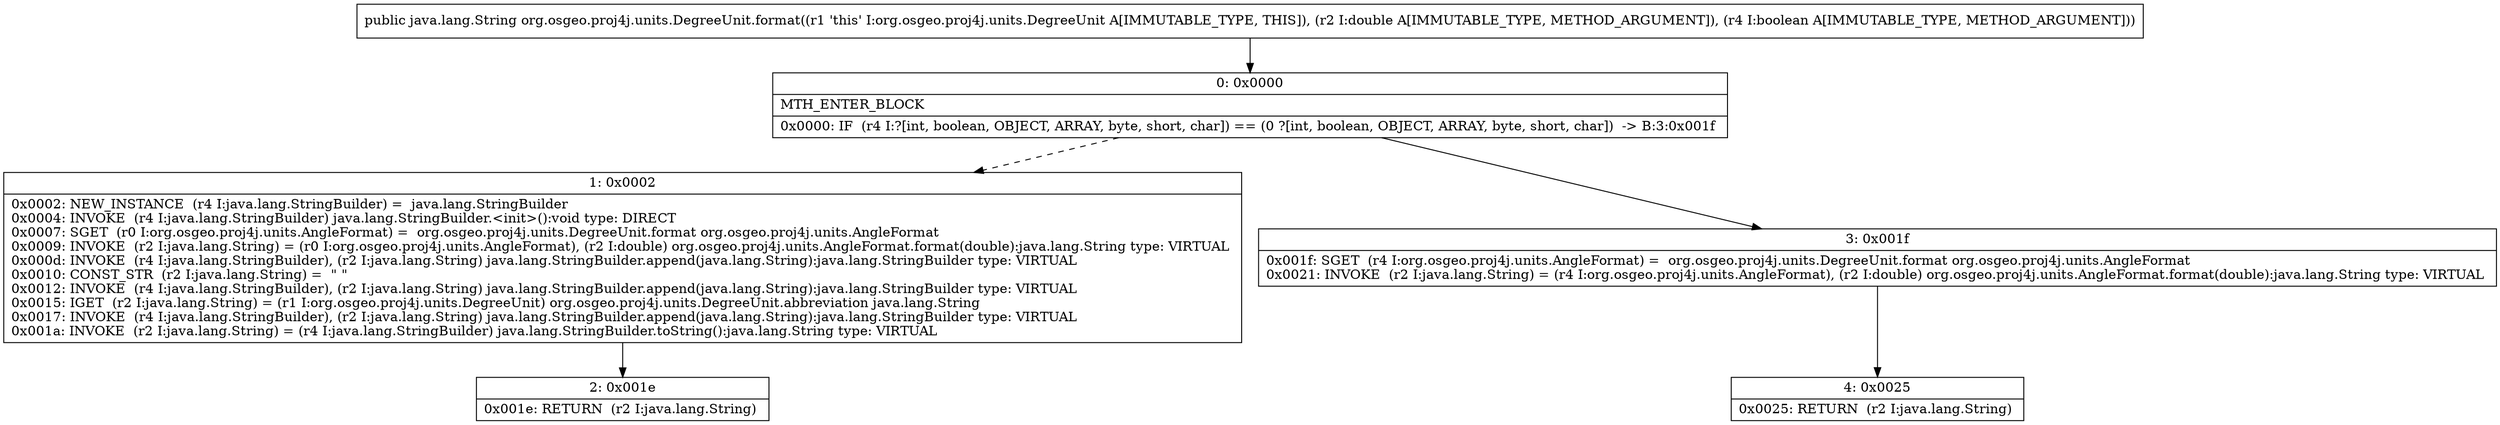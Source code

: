 digraph "CFG fororg.osgeo.proj4j.units.DegreeUnit.format(DZ)Ljava\/lang\/String;" {
Node_0 [shape=record,label="{0\:\ 0x0000|MTH_ENTER_BLOCK\l|0x0000: IF  (r4 I:?[int, boolean, OBJECT, ARRAY, byte, short, char]) == (0 ?[int, boolean, OBJECT, ARRAY, byte, short, char])  \-\> B:3:0x001f \l}"];
Node_1 [shape=record,label="{1\:\ 0x0002|0x0002: NEW_INSTANCE  (r4 I:java.lang.StringBuilder) =  java.lang.StringBuilder \l0x0004: INVOKE  (r4 I:java.lang.StringBuilder) java.lang.StringBuilder.\<init\>():void type: DIRECT \l0x0007: SGET  (r0 I:org.osgeo.proj4j.units.AngleFormat) =  org.osgeo.proj4j.units.DegreeUnit.format org.osgeo.proj4j.units.AngleFormat \l0x0009: INVOKE  (r2 I:java.lang.String) = (r0 I:org.osgeo.proj4j.units.AngleFormat), (r2 I:double) org.osgeo.proj4j.units.AngleFormat.format(double):java.lang.String type: VIRTUAL \l0x000d: INVOKE  (r4 I:java.lang.StringBuilder), (r2 I:java.lang.String) java.lang.StringBuilder.append(java.lang.String):java.lang.StringBuilder type: VIRTUAL \l0x0010: CONST_STR  (r2 I:java.lang.String) =  \" \" \l0x0012: INVOKE  (r4 I:java.lang.StringBuilder), (r2 I:java.lang.String) java.lang.StringBuilder.append(java.lang.String):java.lang.StringBuilder type: VIRTUAL \l0x0015: IGET  (r2 I:java.lang.String) = (r1 I:org.osgeo.proj4j.units.DegreeUnit) org.osgeo.proj4j.units.DegreeUnit.abbreviation java.lang.String \l0x0017: INVOKE  (r4 I:java.lang.StringBuilder), (r2 I:java.lang.String) java.lang.StringBuilder.append(java.lang.String):java.lang.StringBuilder type: VIRTUAL \l0x001a: INVOKE  (r2 I:java.lang.String) = (r4 I:java.lang.StringBuilder) java.lang.StringBuilder.toString():java.lang.String type: VIRTUAL \l}"];
Node_2 [shape=record,label="{2\:\ 0x001e|0x001e: RETURN  (r2 I:java.lang.String) \l}"];
Node_3 [shape=record,label="{3\:\ 0x001f|0x001f: SGET  (r4 I:org.osgeo.proj4j.units.AngleFormat) =  org.osgeo.proj4j.units.DegreeUnit.format org.osgeo.proj4j.units.AngleFormat \l0x0021: INVOKE  (r2 I:java.lang.String) = (r4 I:org.osgeo.proj4j.units.AngleFormat), (r2 I:double) org.osgeo.proj4j.units.AngleFormat.format(double):java.lang.String type: VIRTUAL \l}"];
Node_4 [shape=record,label="{4\:\ 0x0025|0x0025: RETURN  (r2 I:java.lang.String) \l}"];
MethodNode[shape=record,label="{public java.lang.String org.osgeo.proj4j.units.DegreeUnit.format((r1 'this' I:org.osgeo.proj4j.units.DegreeUnit A[IMMUTABLE_TYPE, THIS]), (r2 I:double A[IMMUTABLE_TYPE, METHOD_ARGUMENT]), (r4 I:boolean A[IMMUTABLE_TYPE, METHOD_ARGUMENT])) }"];
MethodNode -> Node_0;
Node_0 -> Node_1[style=dashed];
Node_0 -> Node_3;
Node_1 -> Node_2;
Node_3 -> Node_4;
}

